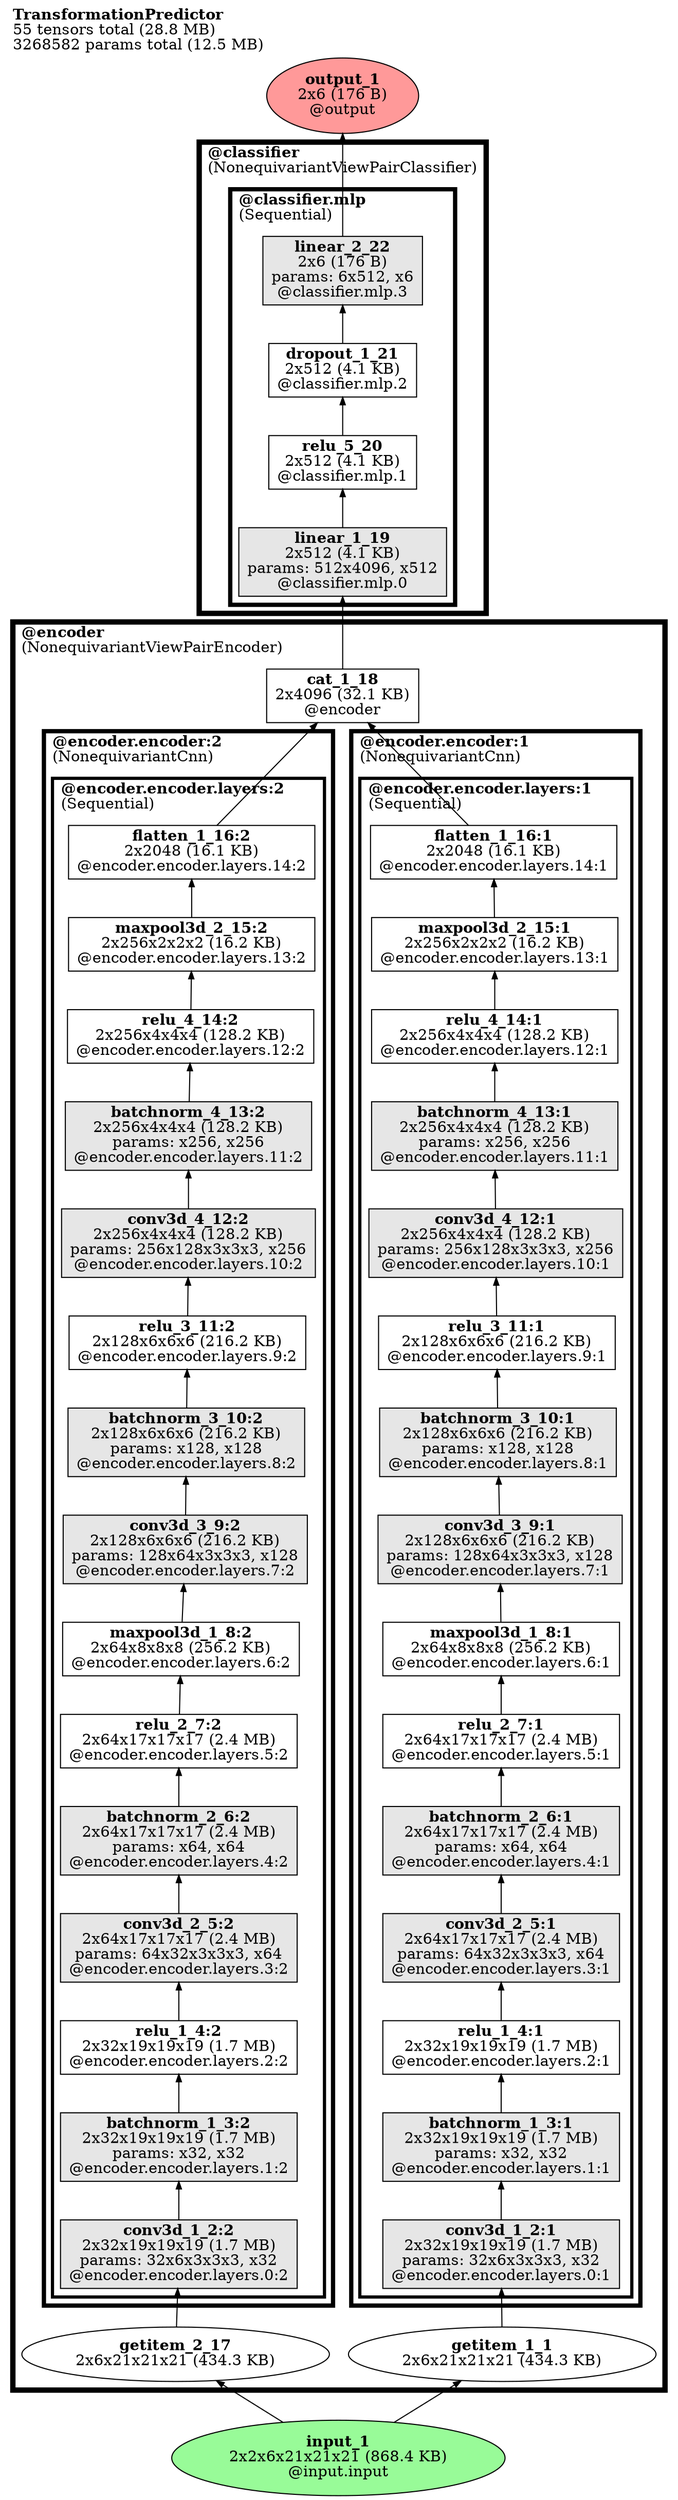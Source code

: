 // Computational graph for the feedforward sweep
digraph TransformationPredictor {
	graph [label=<<B>TransformationPredictor</B><br align='left'/>55 tensors total (28.8 MB)<br align='left'/>3268582 params total (12.5 MB)<br align='left'/>> labeljust=left labelloc=t ordering=out rankdir=BT]
	node [ordering=out]
	input_1 [label=<<b>input_1</b><br/>2x2x6x21x21x21 (868.4 KB)<br/>@input.input> color=black fillcolor="#98FB98" fontcolor=black ordering=out shape=oval style="filled,solid"]
	input_1 -> getitem_1_1 [arrowsize=.7 color=black fontcolor=black labelfontsize=8 style=solid]
	input_1 -> getitem_2_17 [arrowsize=.7 color=black fontcolor=black labelfontsize=8 style=solid]
	getitem_1_1 [label=<<b>getitem_1_1</b><br/>2x6x21x21x21 (434.3 KB)> color=black fillcolor=white fontcolor=black ordering=out shape=oval style="filled,solid"]
	conv3d_1_2pass1 [label=<<b>conv3d_1_2:1</b><br/>2x32x19x19x19 (1.7 MB)<br/>params: 32x6x3x3x3, x32<br/>@encoder.encoder.layers.0:1> color=black fillcolor="#E6E6E6" fontcolor=black ordering=out shape=box style="filled,solid"]
	batchnorm_1_3pass1 [label=<<b>batchnorm_1_3:1</b><br/>2x32x19x19x19 (1.7 MB)<br/>params: x32, x32<br/>@encoder.encoder.layers.1:1> color=black fillcolor="#E6E6E6" fontcolor=black ordering=out shape=box style="filled,solid"]
	relu_1_4pass1 [label=<<b>relu_1_4:1</b><br/>2x32x19x19x19 (1.7 MB)<br/>@encoder.encoder.layers.2:1> color=black fillcolor=white fontcolor=black ordering=out shape=box style="filled,solid"]
	conv3d_2_5pass1 [label=<<b>conv3d_2_5:1</b><br/>2x64x17x17x17 (2.4 MB)<br/>params: 64x32x3x3x3, x64<br/>@encoder.encoder.layers.3:1> color=black fillcolor="#E6E6E6" fontcolor=black ordering=out shape=box style="filled,solid"]
	batchnorm_2_6pass1 [label=<<b>batchnorm_2_6:1</b><br/>2x64x17x17x17 (2.4 MB)<br/>params: x64, x64<br/>@encoder.encoder.layers.4:1> color=black fillcolor="#E6E6E6" fontcolor=black ordering=out shape=box style="filled,solid"]
	relu_2_7pass1 [label=<<b>relu_2_7:1</b><br/>2x64x17x17x17 (2.4 MB)<br/>@encoder.encoder.layers.5:1> color=black fillcolor=white fontcolor=black ordering=out shape=box style="filled,solid"]
	maxpool3d_1_8pass1 [label=<<b>maxpool3d_1_8:1</b><br/>2x64x8x8x8 (256.2 KB)<br/>@encoder.encoder.layers.6:1> color=black fillcolor=white fontcolor=black ordering=out shape=box style="filled,solid"]
	conv3d_3_9pass1 [label=<<b>conv3d_3_9:1</b><br/>2x128x6x6x6 (216.2 KB)<br/>params: 128x64x3x3x3, x128<br/>@encoder.encoder.layers.7:1> color=black fillcolor="#E6E6E6" fontcolor=black ordering=out shape=box style="filled,solid"]
	batchnorm_3_10pass1 [label=<<b>batchnorm_3_10:1</b><br/>2x128x6x6x6 (216.2 KB)<br/>params: x128, x128<br/>@encoder.encoder.layers.8:1> color=black fillcolor="#E6E6E6" fontcolor=black ordering=out shape=box style="filled,solid"]
	relu_3_11pass1 [label=<<b>relu_3_11:1</b><br/>2x128x6x6x6 (216.2 KB)<br/>@encoder.encoder.layers.9:1> color=black fillcolor=white fontcolor=black ordering=out shape=box style="filled,solid"]
	conv3d_4_12pass1 [label=<<b>conv3d_4_12:1</b><br/>2x256x4x4x4 (128.2 KB)<br/>params: 256x128x3x3x3, x256<br/>@encoder.encoder.layers.10:1> color=black fillcolor="#E6E6E6" fontcolor=black ordering=out shape=box style="filled,solid"]
	batchnorm_4_13pass1 [label=<<b>batchnorm_4_13:1</b><br/>2x256x4x4x4 (128.2 KB)<br/>params: x256, x256<br/>@encoder.encoder.layers.11:1> color=black fillcolor="#E6E6E6" fontcolor=black ordering=out shape=box style="filled,solid"]
	relu_4_14pass1 [label=<<b>relu_4_14:1</b><br/>2x256x4x4x4 (128.2 KB)<br/>@encoder.encoder.layers.12:1> color=black fillcolor=white fontcolor=black ordering=out shape=box style="filled,solid"]
	maxpool3d_2_15pass1 [label=<<b>maxpool3d_2_15:1</b><br/>2x256x2x2x2 (16.2 KB)<br/>@encoder.encoder.layers.13:1> color=black fillcolor=white fontcolor=black ordering=out shape=box style="filled,solid"]
	flatten_1_16pass1 [label=<<b>flatten_1_16:1</b><br/>2x2048 (16.1 KB)<br/>@encoder.encoder.layers.14:1> color=black fillcolor=white fontcolor=black ordering=out shape=box style="filled,solid"]
	getitem_2_17 [label=<<b>getitem_2_17</b><br/>2x6x21x21x21 (434.3 KB)> color=black fillcolor=white fontcolor=black ordering=out shape=oval style="filled,solid"]
	conv3d_1_2pass2 [label=<<b>conv3d_1_2:2</b><br/>2x32x19x19x19 (1.7 MB)<br/>params: 32x6x3x3x3, x32<br/>@encoder.encoder.layers.0:2> color=black fillcolor="#E6E6E6" fontcolor=black ordering=out shape=box style="filled,solid"]
	batchnorm_1_3pass2 [label=<<b>batchnorm_1_3:2</b><br/>2x32x19x19x19 (1.7 MB)<br/>params: x32, x32<br/>@encoder.encoder.layers.1:2> color=black fillcolor="#E6E6E6" fontcolor=black ordering=out shape=box style="filled,solid"]
	relu_1_4pass2 [label=<<b>relu_1_4:2</b><br/>2x32x19x19x19 (1.7 MB)<br/>@encoder.encoder.layers.2:2> color=black fillcolor=white fontcolor=black ordering=out shape=box style="filled,solid"]
	conv3d_2_5pass2 [label=<<b>conv3d_2_5:2</b><br/>2x64x17x17x17 (2.4 MB)<br/>params: 64x32x3x3x3, x64<br/>@encoder.encoder.layers.3:2> color=black fillcolor="#E6E6E6" fontcolor=black ordering=out shape=box style="filled,solid"]
	batchnorm_2_6pass2 [label=<<b>batchnorm_2_6:2</b><br/>2x64x17x17x17 (2.4 MB)<br/>params: x64, x64<br/>@encoder.encoder.layers.4:2> color=black fillcolor="#E6E6E6" fontcolor=black ordering=out shape=box style="filled,solid"]
	relu_2_7pass2 [label=<<b>relu_2_7:2</b><br/>2x64x17x17x17 (2.4 MB)<br/>@encoder.encoder.layers.5:2> color=black fillcolor=white fontcolor=black ordering=out shape=box style="filled,solid"]
	maxpool3d_1_8pass2 [label=<<b>maxpool3d_1_8:2</b><br/>2x64x8x8x8 (256.2 KB)<br/>@encoder.encoder.layers.6:2> color=black fillcolor=white fontcolor=black ordering=out shape=box style="filled,solid"]
	conv3d_3_9pass2 [label=<<b>conv3d_3_9:2</b><br/>2x128x6x6x6 (216.2 KB)<br/>params: 128x64x3x3x3, x128<br/>@encoder.encoder.layers.7:2> color=black fillcolor="#E6E6E6" fontcolor=black ordering=out shape=box style="filled,solid"]
	batchnorm_3_10pass2 [label=<<b>batchnorm_3_10:2</b><br/>2x128x6x6x6 (216.2 KB)<br/>params: x128, x128<br/>@encoder.encoder.layers.8:2> color=black fillcolor="#E6E6E6" fontcolor=black ordering=out shape=box style="filled,solid"]
	relu_3_11pass2 [label=<<b>relu_3_11:2</b><br/>2x128x6x6x6 (216.2 KB)<br/>@encoder.encoder.layers.9:2> color=black fillcolor=white fontcolor=black ordering=out shape=box style="filled,solid"]
	conv3d_4_12pass2 [label=<<b>conv3d_4_12:2</b><br/>2x256x4x4x4 (128.2 KB)<br/>params: 256x128x3x3x3, x256<br/>@encoder.encoder.layers.10:2> color=black fillcolor="#E6E6E6" fontcolor=black ordering=out shape=box style="filled,solid"]
	batchnorm_4_13pass2 [label=<<b>batchnorm_4_13:2</b><br/>2x256x4x4x4 (128.2 KB)<br/>params: x256, x256<br/>@encoder.encoder.layers.11:2> color=black fillcolor="#E6E6E6" fontcolor=black ordering=out shape=box style="filled,solid"]
	relu_4_14pass2 [label=<<b>relu_4_14:2</b><br/>2x256x4x4x4 (128.2 KB)<br/>@encoder.encoder.layers.12:2> color=black fillcolor=white fontcolor=black ordering=out shape=box style="filled,solid"]
	maxpool3d_2_15pass2 [label=<<b>maxpool3d_2_15:2</b><br/>2x256x2x2x2 (16.2 KB)<br/>@encoder.encoder.layers.13:2> color=black fillcolor=white fontcolor=black ordering=out shape=box style="filled,solid"]
	flatten_1_16pass2 [label=<<b>flatten_1_16:2</b><br/>2x2048 (16.1 KB)<br/>@encoder.encoder.layers.14:2> color=black fillcolor=white fontcolor=black ordering=out shape=box style="filled,solid"]
	cat_1_18 [label=<<b>cat_1_18</b><br/>2x4096 (32.1 KB)<br/>@encoder> color=black fillcolor=white fontcolor=black ordering=out shape=box style="filled,solid"]
	cat_1_18 -> linear_1_19 [arrowsize=.7 color=black fontcolor=black labelfontsize=8 style=solid]
	linear_1_19 [label=<<b>linear_1_19</b><br/>2x512 (4.1 KB)<br/>params: 512x4096, x512<br/>@classifier.mlp.0> color=black fillcolor="#E6E6E6" fontcolor=black ordering=out shape=box style="filled,solid"]
	relu_5_20 [label=<<b>relu_5_20</b><br/>2x512 (4.1 KB)<br/>@classifier.mlp.1> color=black fillcolor=white fontcolor=black ordering=out shape=box style="filled,solid"]
	dropout_1_21 [label=<<b>dropout_1_21</b><br/>2x512 (4.1 KB)<br/>@classifier.mlp.2> color=black fillcolor=white fontcolor=black ordering=out shape=box style="filled,solid"]
	linear_2_22 [label=<<b>linear_2_22</b><br/>2x6 (176 B)<br/>params: 6x512, x6<br/>@classifier.mlp.3> color=black fillcolor="#E6E6E6" fontcolor=black ordering=out shape=box style="filled,solid"]
	linear_2_22 -> output_1 [arrowsize=.7 color=black fontcolor=black labelfontsize=8 style=solid]
	output_1 [label=<<b>output_1</b><br/>2x6 (176 B)<br/>@output> color=black fillcolor="#ff9999" fontcolor=black ordering=out shape=oval style="filled,solid"]
	{
		rank=sink
		output_1
	}
	subgraph cluster_encoder_pass1 {
		fillcolor=white label=<<B>@encoder</B><br align='left'/>(NonequivariantViewPairEncoder)<br align='left'/>> labelloc=b penwidth=5.0 style="filled,solid"
		getitem_1_1 -> conv3d_1_2pass1 [arrowsize=.7 color=black fontcolor=black labelfontsize=8 style=solid]
		flatten_1_16pass1 -> cat_1_18 [arrowsize=.7 color=black fontcolor=black labelfontsize=8 style=solid]
		getitem_2_17 -> conv3d_1_2pass2 [arrowsize=.7 color=black fontcolor=black labelfontsize=8 style=solid]
		flatten_1_16pass2 -> cat_1_18 [arrowsize=.7 color=black fontcolor=black labelfontsize=8 style=solid]
	}
	subgraph cluster_classifier_pass1 {
		fillcolor=white label=<<B>@classifier</B><br align='left'/>(NonequivariantViewPairClassifier)<br align='left'/>> labelloc=b penwidth=5.0 style="filled,solid"
	}
	subgraph cluster_encoder_pass1 {
		subgraph "cluster_encoder.encoder_pass1" {
			fillcolor=white label=<<B>@encoder.encoder:1</B><br align='left'/>(NonequivariantCnn)<br align='left'/>> labelloc=b penwidth=4.0 style="filled,solid"
		}
	}
	subgraph cluster_encoder_pass1 {
		subgraph "cluster_encoder.encoder_pass2" {
			fillcolor=white label=<<B>@encoder.encoder:2</B><br align='left'/>(NonequivariantCnn)<br align='left'/>> labelloc=b penwidth=4.0 style="filled,solid"
		}
	}
	subgraph cluster_classifier_pass1 {
		subgraph "cluster_classifier.mlp_pass1" {
			fillcolor=white label=<<B>@classifier.mlp</B><br align='left'/>(Sequential)<br align='left'/>> labelloc=b penwidth=4.0 style="filled,solid"
			linear_1_19 -> relu_5_20 [arrowsize=.7 color=black fontcolor=black labelfontsize=8 style=solid]
			relu_5_20 -> dropout_1_21 [arrowsize=.7 color=black fontcolor=black labelfontsize=8 style=solid]
			dropout_1_21 -> linear_2_22 [arrowsize=.7 color=black fontcolor=black labelfontsize=8 style=solid]
		}
	}
	subgraph cluster_encoder_pass1 {
		subgraph "cluster_encoder.encoder_pass1" {
			subgraph "cluster_encoder.encoder.layers_pass1" {
				fillcolor=white label=<<B>@encoder.encoder.layers:1</B><br align='left'/>(Sequential)<br align='left'/>> labelloc=b penwidth=3.0 style="filled,solid"
				conv3d_1_2pass1 -> batchnorm_1_3pass1 [arrowsize=.7 color=black fontcolor=black labelfontsize=8 style=solid]
				batchnorm_1_3pass1 -> relu_1_4pass1 [arrowsize=.7 color=black fontcolor=black labelfontsize=8 style=solid]
				relu_1_4pass1 -> conv3d_2_5pass1 [arrowsize=.7 color=black fontcolor=black labelfontsize=8 style=solid]
				conv3d_2_5pass1 -> batchnorm_2_6pass1 [arrowsize=.7 color=black fontcolor=black labelfontsize=8 style=solid]
				batchnorm_2_6pass1 -> relu_2_7pass1 [arrowsize=.7 color=black fontcolor=black labelfontsize=8 style=solid]
				relu_2_7pass1 -> maxpool3d_1_8pass1 [arrowsize=.7 color=black fontcolor=black labelfontsize=8 style=solid]
				maxpool3d_1_8pass1 -> conv3d_3_9pass1 [arrowsize=.7 color=black fontcolor=black labelfontsize=8 style=solid]
				conv3d_3_9pass1 -> batchnorm_3_10pass1 [arrowsize=.7 color=black fontcolor=black labelfontsize=8 style=solid]
				batchnorm_3_10pass1 -> relu_3_11pass1 [arrowsize=.7 color=black fontcolor=black labelfontsize=8 style=solid]
				relu_3_11pass1 -> conv3d_4_12pass1 [arrowsize=.7 color=black fontcolor=black labelfontsize=8 style=solid]
				conv3d_4_12pass1 -> batchnorm_4_13pass1 [arrowsize=.7 color=black fontcolor=black labelfontsize=8 style=solid]
				batchnorm_4_13pass1 -> relu_4_14pass1 [arrowsize=.7 color=black fontcolor=black labelfontsize=8 style=solid]
				relu_4_14pass1 -> maxpool3d_2_15pass1 [arrowsize=.7 color=black fontcolor=black labelfontsize=8 style=solid]
				maxpool3d_2_15pass1 -> flatten_1_16pass1 [arrowsize=.7 color=black fontcolor=black labelfontsize=8 style=solid]
			}
		}
	}
	subgraph cluster_encoder_pass1 {
		subgraph "cluster_encoder.encoder_pass2" {
			subgraph "cluster_encoder.encoder.layers_pass2" {
				fillcolor=white label=<<B>@encoder.encoder.layers:2</B><br align='left'/>(Sequential)<br align='left'/>> labelloc=b penwidth=3.0 style="filled,solid"
				conv3d_1_2pass2 -> batchnorm_1_3pass2 [arrowsize=.7 color=black fontcolor=black labelfontsize=8 style=solid]
				batchnorm_1_3pass2 -> relu_1_4pass2 [arrowsize=.7 color=black fontcolor=black labelfontsize=8 style=solid]
				relu_1_4pass2 -> conv3d_2_5pass2 [arrowsize=.7 color=black fontcolor=black labelfontsize=8 style=solid]
				conv3d_2_5pass2 -> batchnorm_2_6pass2 [arrowsize=.7 color=black fontcolor=black labelfontsize=8 style=solid]
				batchnorm_2_6pass2 -> relu_2_7pass2 [arrowsize=.7 color=black fontcolor=black labelfontsize=8 style=solid]
				relu_2_7pass2 -> maxpool3d_1_8pass2 [arrowsize=.7 color=black fontcolor=black labelfontsize=8 style=solid]
				maxpool3d_1_8pass2 -> conv3d_3_9pass2 [arrowsize=.7 color=black fontcolor=black labelfontsize=8 style=solid]
				conv3d_3_9pass2 -> batchnorm_3_10pass2 [arrowsize=.7 color=black fontcolor=black labelfontsize=8 style=solid]
				batchnorm_3_10pass2 -> relu_3_11pass2 [arrowsize=.7 color=black fontcolor=black labelfontsize=8 style=solid]
				relu_3_11pass2 -> conv3d_4_12pass2 [arrowsize=.7 color=black fontcolor=black labelfontsize=8 style=solid]
				conv3d_4_12pass2 -> batchnorm_4_13pass2 [arrowsize=.7 color=black fontcolor=black labelfontsize=8 style=solid]
				batchnorm_4_13pass2 -> relu_4_14pass2 [arrowsize=.7 color=black fontcolor=black labelfontsize=8 style=solid]
				relu_4_14pass2 -> maxpool3d_2_15pass2 [arrowsize=.7 color=black fontcolor=black labelfontsize=8 style=solid]
				maxpool3d_2_15pass2 -> flatten_1_16pass2 [arrowsize=.7 color=black fontcolor=black labelfontsize=8 style=solid]
			}
		}
	}
	subgraph cluster_classifier_pass1 {
		subgraph "cluster_classifier.mlp_pass1" {
			subgraph "cluster_classifier.mlp.0_pass1" {
				fillcolor=white label=<<B>@classifier.mlp.0</B><br align='left'/>(Linear)<br align='left'/>> labelloc=b penwidth=3.0 style="filled,dashed"
			}
		}
	}
	subgraph cluster_classifier_pass1 {
		subgraph "cluster_classifier.mlp_pass1" {
			subgraph "cluster_classifier.mlp.1_pass1" {
				fillcolor=white label=<<B>@classifier.mlp.1</B><br align='left'/>(ReLU)<br align='left'/>> labelloc=b penwidth=3.0 style="filled,dashed"
			}
		}
	}
	subgraph cluster_classifier_pass1 {
		subgraph "cluster_classifier.mlp_pass1" {
			subgraph "cluster_classifier.mlp.2_pass1" {
				fillcolor=white label=<<B>@classifier.mlp.2</B><br align='left'/>(Dropout)<br align='left'/>> labelloc=b penwidth=3.0 style="filled,dashed"
			}
		}
	}
	subgraph cluster_classifier_pass1 {
		subgraph "cluster_classifier.mlp_pass1" {
			subgraph "cluster_classifier.mlp.3_pass1" {
				fillcolor=white label=<<B>@classifier.mlp.3</B><br align='left'/>(Linear)<br align='left'/>> labelloc=b penwidth=3.0 style="filled,dashed"
			}
		}
	}
	subgraph cluster_encoder_pass1 {
		subgraph "cluster_encoder.encoder_pass1" {
			subgraph "cluster_encoder.encoder.layers_pass1" {
				subgraph "cluster_encoder.encoder.layers.0_pass1" {
					fillcolor=white label=<<B>@encoder.encoder.layers.0:1</B><br align='left'/>(Conv3d)<br align='left'/>> labelloc=b penwidth=2.0 style="filled,dashed"
				}
			}
		}
	}
	subgraph cluster_encoder_pass1 {
		subgraph "cluster_encoder.encoder_pass1" {
			subgraph "cluster_encoder.encoder.layers_pass1" {
				subgraph "cluster_encoder.encoder.layers.1_pass1" {
					fillcolor=white label=<<B>@encoder.encoder.layers.1:1</B><br align='left'/>(BatchNorm3d)<br align='left'/>> labelloc=b penwidth=2.0 style="filled,dashed"
				}
			}
		}
	}
	subgraph cluster_encoder_pass1 {
		subgraph "cluster_encoder.encoder_pass1" {
			subgraph "cluster_encoder.encoder.layers_pass1" {
				subgraph "cluster_encoder.encoder.layers.2_pass1" {
					fillcolor=white label=<<B>@encoder.encoder.layers.2:1</B><br align='left'/>(ReLU)<br align='left'/>> labelloc=b penwidth=2.0 style="filled,dashed"
				}
			}
		}
	}
	subgraph cluster_encoder_pass1 {
		subgraph "cluster_encoder.encoder_pass1" {
			subgraph "cluster_encoder.encoder.layers_pass1" {
				subgraph "cluster_encoder.encoder.layers.3_pass1" {
					fillcolor=white label=<<B>@encoder.encoder.layers.3:1</B><br align='left'/>(Conv3d)<br align='left'/>> labelloc=b penwidth=2.0 style="filled,dashed"
				}
			}
		}
	}
	subgraph cluster_encoder_pass1 {
		subgraph "cluster_encoder.encoder_pass1" {
			subgraph "cluster_encoder.encoder.layers_pass1" {
				subgraph "cluster_encoder.encoder.layers.4_pass1" {
					fillcolor=white label=<<B>@encoder.encoder.layers.4:1</B><br align='left'/>(BatchNorm3d)<br align='left'/>> labelloc=b penwidth=2.0 style="filled,dashed"
				}
			}
		}
	}
	subgraph cluster_encoder_pass1 {
		subgraph "cluster_encoder.encoder_pass1" {
			subgraph "cluster_encoder.encoder.layers_pass1" {
				subgraph "cluster_encoder.encoder.layers.5_pass1" {
					fillcolor=white label=<<B>@encoder.encoder.layers.5:1</B><br align='left'/>(ReLU)<br align='left'/>> labelloc=b penwidth=2.0 style="filled,dashed"
				}
			}
		}
	}
	subgraph cluster_encoder_pass1 {
		subgraph "cluster_encoder.encoder_pass1" {
			subgraph "cluster_encoder.encoder.layers_pass1" {
				subgraph "cluster_encoder.encoder.layers.6_pass1" {
					fillcolor=white label=<<B>@encoder.encoder.layers.6:1</B><br align='left'/>(MaxPool3d)<br align='left'/>> labelloc=b penwidth=2.0 style="filled,dashed"
				}
			}
		}
	}
	subgraph cluster_encoder_pass1 {
		subgraph "cluster_encoder.encoder_pass1" {
			subgraph "cluster_encoder.encoder.layers_pass1" {
				subgraph "cluster_encoder.encoder.layers.7_pass1" {
					fillcolor=white label=<<B>@encoder.encoder.layers.7:1</B><br align='left'/>(Conv3d)<br align='left'/>> labelloc=b penwidth=2.0 style="filled,dashed"
				}
			}
		}
	}
	subgraph cluster_encoder_pass1 {
		subgraph "cluster_encoder.encoder_pass1" {
			subgraph "cluster_encoder.encoder.layers_pass1" {
				subgraph "cluster_encoder.encoder.layers.8_pass1" {
					fillcolor=white label=<<B>@encoder.encoder.layers.8:1</B><br align='left'/>(BatchNorm3d)<br align='left'/>> labelloc=b penwidth=2.0 style="filled,dashed"
				}
			}
		}
	}
	subgraph cluster_encoder_pass1 {
		subgraph "cluster_encoder.encoder_pass1" {
			subgraph "cluster_encoder.encoder.layers_pass1" {
				subgraph "cluster_encoder.encoder.layers.9_pass1" {
					fillcolor=white label=<<B>@encoder.encoder.layers.9:1</B><br align='left'/>(ReLU)<br align='left'/>> labelloc=b penwidth=2.0 style="filled,dashed"
				}
			}
		}
	}
	subgraph cluster_encoder_pass1 {
		subgraph "cluster_encoder.encoder_pass1" {
			subgraph "cluster_encoder.encoder.layers_pass1" {
				subgraph "cluster_encoder.encoder.layers.10_pass1" {
					fillcolor=white label=<<B>@encoder.encoder.layers.10:1</B><br align='left'/>(Conv3d)<br align='left'/>> labelloc=b penwidth=2.0 style="filled,dashed"
				}
			}
		}
	}
	subgraph cluster_encoder_pass1 {
		subgraph "cluster_encoder.encoder_pass1" {
			subgraph "cluster_encoder.encoder.layers_pass1" {
				subgraph "cluster_encoder.encoder.layers.11_pass1" {
					fillcolor=white label=<<B>@encoder.encoder.layers.11:1</B><br align='left'/>(BatchNorm3d)<br align='left'/>> labelloc=b penwidth=2.0 style="filled,dashed"
				}
			}
		}
	}
	subgraph cluster_encoder_pass1 {
		subgraph "cluster_encoder.encoder_pass1" {
			subgraph "cluster_encoder.encoder.layers_pass1" {
				subgraph "cluster_encoder.encoder.layers.12_pass1" {
					fillcolor=white label=<<B>@encoder.encoder.layers.12:1</B><br align='left'/>(ReLU)<br align='left'/>> labelloc=b penwidth=2.0 style="filled,dashed"
				}
			}
		}
	}
	subgraph cluster_encoder_pass1 {
		subgraph "cluster_encoder.encoder_pass1" {
			subgraph "cluster_encoder.encoder.layers_pass1" {
				subgraph "cluster_encoder.encoder.layers.13_pass1" {
					fillcolor=white label=<<B>@encoder.encoder.layers.13:1</B><br align='left'/>(MaxPool3d)<br align='left'/>> labelloc=b penwidth=2.0 style="filled,dashed"
				}
			}
		}
	}
	subgraph cluster_encoder_pass1 {
		subgraph "cluster_encoder.encoder_pass1" {
			subgraph "cluster_encoder.encoder.layers_pass1" {
				subgraph "cluster_encoder.encoder.layers.14_pass1" {
					fillcolor=white label=<<B>@encoder.encoder.layers.14:1</B><br align='left'/>(Flatten)<br align='left'/>> labelloc=b penwidth=2.0 style="filled,dashed"
				}
			}
		}
	}
	subgraph cluster_encoder_pass1 {
		subgraph "cluster_encoder.encoder_pass2" {
			subgraph "cluster_encoder.encoder.layers_pass2" {
				subgraph "cluster_encoder.encoder.layers.0_pass2" {
					fillcolor=white label=<<B>@encoder.encoder.layers.0:2</B><br align='left'/>(Conv3d)<br align='left'/>> labelloc=b penwidth=2.0 style="filled,dashed"
				}
			}
		}
	}
	subgraph cluster_encoder_pass1 {
		subgraph "cluster_encoder.encoder_pass2" {
			subgraph "cluster_encoder.encoder.layers_pass2" {
				subgraph "cluster_encoder.encoder.layers.1_pass2" {
					fillcolor=white label=<<B>@encoder.encoder.layers.1:2</B><br align='left'/>(BatchNorm3d)<br align='left'/>> labelloc=b penwidth=2.0 style="filled,dashed"
				}
			}
		}
	}
	subgraph cluster_encoder_pass1 {
		subgraph "cluster_encoder.encoder_pass2" {
			subgraph "cluster_encoder.encoder.layers_pass2" {
				subgraph "cluster_encoder.encoder.layers.2_pass2" {
					fillcolor=white label=<<B>@encoder.encoder.layers.2:2</B><br align='left'/>(ReLU)<br align='left'/>> labelloc=b penwidth=2.0 style="filled,dashed"
				}
			}
		}
	}
	subgraph cluster_encoder_pass1 {
		subgraph "cluster_encoder.encoder_pass2" {
			subgraph "cluster_encoder.encoder.layers_pass2" {
				subgraph "cluster_encoder.encoder.layers.3_pass2" {
					fillcolor=white label=<<B>@encoder.encoder.layers.3:2</B><br align='left'/>(Conv3d)<br align='left'/>> labelloc=b penwidth=2.0 style="filled,dashed"
				}
			}
		}
	}
	subgraph cluster_encoder_pass1 {
		subgraph "cluster_encoder.encoder_pass2" {
			subgraph "cluster_encoder.encoder.layers_pass2" {
				subgraph "cluster_encoder.encoder.layers.4_pass2" {
					fillcolor=white label=<<B>@encoder.encoder.layers.4:2</B><br align='left'/>(BatchNorm3d)<br align='left'/>> labelloc=b penwidth=2.0 style="filled,dashed"
				}
			}
		}
	}
	subgraph cluster_encoder_pass1 {
		subgraph "cluster_encoder.encoder_pass2" {
			subgraph "cluster_encoder.encoder.layers_pass2" {
				subgraph "cluster_encoder.encoder.layers.5_pass2" {
					fillcolor=white label=<<B>@encoder.encoder.layers.5:2</B><br align='left'/>(ReLU)<br align='left'/>> labelloc=b penwidth=2.0 style="filled,dashed"
				}
			}
		}
	}
	subgraph cluster_encoder_pass1 {
		subgraph "cluster_encoder.encoder_pass2" {
			subgraph "cluster_encoder.encoder.layers_pass2" {
				subgraph "cluster_encoder.encoder.layers.6_pass2" {
					fillcolor=white label=<<B>@encoder.encoder.layers.6:2</B><br align='left'/>(MaxPool3d)<br align='left'/>> labelloc=b penwidth=2.0 style="filled,dashed"
				}
			}
		}
	}
	subgraph cluster_encoder_pass1 {
		subgraph "cluster_encoder.encoder_pass2" {
			subgraph "cluster_encoder.encoder.layers_pass2" {
				subgraph "cluster_encoder.encoder.layers.7_pass2" {
					fillcolor=white label=<<B>@encoder.encoder.layers.7:2</B><br align='left'/>(Conv3d)<br align='left'/>> labelloc=b penwidth=2.0 style="filled,dashed"
				}
			}
		}
	}
	subgraph cluster_encoder_pass1 {
		subgraph "cluster_encoder.encoder_pass2" {
			subgraph "cluster_encoder.encoder.layers_pass2" {
				subgraph "cluster_encoder.encoder.layers.8_pass2" {
					fillcolor=white label=<<B>@encoder.encoder.layers.8:2</B><br align='left'/>(BatchNorm3d)<br align='left'/>> labelloc=b penwidth=2.0 style="filled,dashed"
				}
			}
		}
	}
	subgraph cluster_encoder_pass1 {
		subgraph "cluster_encoder.encoder_pass2" {
			subgraph "cluster_encoder.encoder.layers_pass2" {
				subgraph "cluster_encoder.encoder.layers.9_pass2" {
					fillcolor=white label=<<B>@encoder.encoder.layers.9:2</B><br align='left'/>(ReLU)<br align='left'/>> labelloc=b penwidth=2.0 style="filled,dashed"
				}
			}
		}
	}
	subgraph cluster_encoder_pass1 {
		subgraph "cluster_encoder.encoder_pass2" {
			subgraph "cluster_encoder.encoder.layers_pass2" {
				subgraph "cluster_encoder.encoder.layers.10_pass2" {
					fillcolor=white label=<<B>@encoder.encoder.layers.10:2</B><br align='left'/>(Conv3d)<br align='left'/>> labelloc=b penwidth=2.0 style="filled,dashed"
				}
			}
		}
	}
	subgraph cluster_encoder_pass1 {
		subgraph "cluster_encoder.encoder_pass2" {
			subgraph "cluster_encoder.encoder.layers_pass2" {
				subgraph "cluster_encoder.encoder.layers.11_pass2" {
					fillcolor=white label=<<B>@encoder.encoder.layers.11:2</B><br align='left'/>(BatchNorm3d)<br align='left'/>> labelloc=b penwidth=2.0 style="filled,dashed"
				}
			}
		}
	}
	subgraph cluster_encoder_pass1 {
		subgraph "cluster_encoder.encoder_pass2" {
			subgraph "cluster_encoder.encoder.layers_pass2" {
				subgraph "cluster_encoder.encoder.layers.12_pass2" {
					fillcolor=white label=<<B>@encoder.encoder.layers.12:2</B><br align='left'/>(ReLU)<br align='left'/>> labelloc=b penwidth=2.0 style="filled,dashed"
				}
			}
		}
	}
	subgraph cluster_encoder_pass1 {
		subgraph "cluster_encoder.encoder_pass2" {
			subgraph "cluster_encoder.encoder.layers_pass2" {
				subgraph "cluster_encoder.encoder.layers.13_pass2" {
					fillcolor=white label=<<B>@encoder.encoder.layers.13:2</B><br align='left'/>(MaxPool3d)<br align='left'/>> labelloc=b penwidth=2.0 style="filled,dashed"
				}
			}
		}
	}
	subgraph cluster_encoder_pass1 {
		subgraph "cluster_encoder.encoder_pass2" {
			subgraph "cluster_encoder.encoder.layers_pass2" {
				subgraph "cluster_encoder.encoder.layers.14_pass2" {
					fillcolor=white label=<<B>@encoder.encoder.layers.14:2</B><br align='left'/>(Flatten)<br align='left'/>> labelloc=b penwidth=2.0 style="filled,dashed"
				}
			}
		}
	}
}
